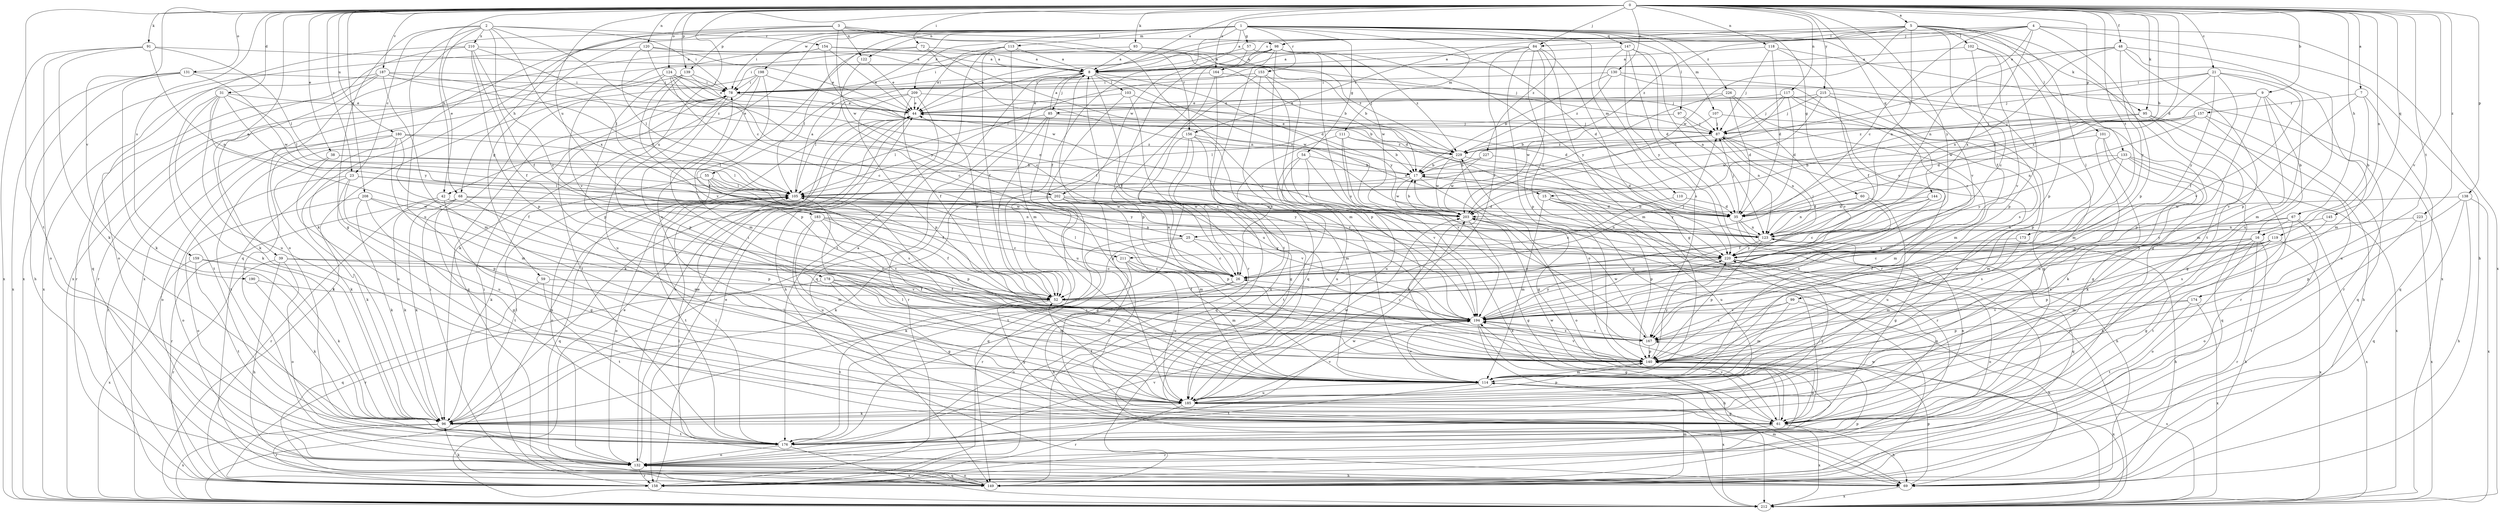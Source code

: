 strict digraph  {
0;
1;
2;
3;
4;
5;
7;
8;
9;
15;
16;
17;
21;
23;
25;
26;
31;
35;
38;
39;
42;
44;
48;
52;
54;
55;
57;
59;
60;
61;
67;
68;
69;
72;
78;
84;
85;
87;
91;
93;
95;
96;
97;
98;
99;
101;
102;
103;
105;
107;
110;
111;
113;
114;
117;
118;
119;
120;
122;
123;
124;
130;
131;
132;
133;
138;
139;
140;
144;
145;
147;
149;
153;
154;
156;
157;
158;
159;
164;
167;
173;
174;
176;
178;
180;
183;
185;
187;
190;
194;
198;
202;
203;
208;
209;
210;
211;
212;
215;
220;
223;
226;
227;
229;
0 -> 5  [label=a];
0 -> 7  [label=a];
0 -> 8  [label=a];
0 -> 9  [label=b];
0 -> 15  [label=b];
0 -> 21  [label=c];
0 -> 23  [label=c];
0 -> 31  [label=d];
0 -> 35  [label=d];
0 -> 38  [label=e];
0 -> 39  [label=e];
0 -> 48  [label=f];
0 -> 67  [label=h];
0 -> 68  [label=h];
0 -> 72  [label=i];
0 -> 84  [label=j];
0 -> 91  [label=k];
0 -> 93  [label=k];
0 -> 95  [label=k];
0 -> 117  [label=n];
0 -> 118  [label=n];
0 -> 119  [label=n];
0 -> 120  [label=n];
0 -> 124  [label=o];
0 -> 130  [label=o];
0 -> 131  [label=o];
0 -> 133  [label=p];
0 -> 138  [label=p];
0 -> 139  [label=p];
0 -> 144  [label=q];
0 -> 145  [label=q];
0 -> 159  [label=s];
0 -> 164  [label=s];
0 -> 173  [label=t];
0 -> 174  [label=t];
0 -> 176  [label=t];
0 -> 178  [label=u];
0 -> 180  [label=u];
0 -> 183  [label=u];
0 -> 187  [label=v];
0 -> 190  [label=v];
0 -> 194  [label=v];
0 -> 208  [label=x];
0 -> 215  [label=y];
0 -> 220  [label=y];
0 -> 223  [label=z];
1 -> 42  [label=e];
1 -> 52  [label=f];
1 -> 54  [label=g];
1 -> 55  [label=g];
1 -> 57  [label=g];
1 -> 59  [label=g];
1 -> 60  [label=g];
1 -> 78  [label=i];
1 -> 95  [label=k];
1 -> 96  [label=k];
1 -> 97  [label=l];
1 -> 107  [label=m];
1 -> 110  [label=m];
1 -> 111  [label=m];
1 -> 113  [label=m];
1 -> 122  [label=n];
1 -> 147  [label=q];
1 -> 149  [label=q];
1 -> 153  [label=r];
1 -> 185  [label=u];
1 -> 194  [label=v];
1 -> 198  [label=w];
1 -> 202  [label=w];
1 -> 209  [label=x];
1 -> 226  [label=z];
1 -> 227  [label=z];
2 -> 23  [label=c];
2 -> 25  [label=c];
2 -> 42  [label=e];
2 -> 52  [label=f];
2 -> 61  [label=g];
2 -> 78  [label=i];
2 -> 154  [label=r];
2 -> 185  [label=u];
2 -> 210  [label=x];
2 -> 211  [label=x];
3 -> 15  [label=b];
3 -> 68  [label=h];
3 -> 98  [label=l];
3 -> 122  [label=n];
3 -> 132  [label=o];
3 -> 139  [label=p];
3 -> 156  [label=r];
3 -> 202  [label=w];
4 -> 25  [label=c];
4 -> 44  [label=e];
4 -> 69  [label=h];
4 -> 84  [label=j];
4 -> 123  [label=n];
4 -> 140  [label=p];
4 -> 211  [label=x];
4 -> 212  [label=x];
4 -> 229  [label=z];
5 -> 8  [label=a];
5 -> 52  [label=f];
5 -> 98  [label=l];
5 -> 99  [label=l];
5 -> 101  [label=l];
5 -> 102  [label=l];
5 -> 123  [label=n];
5 -> 140  [label=p];
5 -> 156  [label=r];
5 -> 164  [label=s];
5 -> 176  [label=t];
5 -> 203  [label=w];
7 -> 16  [label=b];
7 -> 149  [label=q];
7 -> 157  [label=r];
7 -> 194  [label=v];
8 -> 78  [label=i];
8 -> 85  [label=j];
8 -> 103  [label=l];
8 -> 140  [label=p];
8 -> 149  [label=q];
8 -> 167  [label=s];
8 -> 203  [label=w];
8 -> 220  [label=y];
9 -> 16  [label=b];
9 -> 85  [label=j];
9 -> 114  [label=m];
9 -> 140  [label=p];
9 -> 158  [label=r];
9 -> 203  [label=w];
15 -> 35  [label=d];
15 -> 69  [label=h];
15 -> 114  [label=m];
15 -> 140  [label=p];
15 -> 185  [label=u];
16 -> 52  [label=f];
16 -> 69  [label=h];
16 -> 96  [label=k];
16 -> 114  [label=m];
16 -> 132  [label=o];
16 -> 158  [label=r];
16 -> 194  [label=v];
16 -> 220  [label=y];
17 -> 105  [label=l];
17 -> 132  [label=o];
17 -> 203  [label=w];
17 -> 220  [label=y];
21 -> 35  [label=d];
21 -> 52  [label=f];
21 -> 78  [label=i];
21 -> 87  [label=j];
21 -> 114  [label=m];
21 -> 194  [label=v];
21 -> 220  [label=y];
23 -> 96  [label=k];
23 -> 105  [label=l];
23 -> 132  [label=o];
23 -> 140  [label=p];
23 -> 185  [label=u];
23 -> 220  [label=y];
25 -> 26  [label=c];
25 -> 96  [label=k];
25 -> 158  [label=r];
25 -> 220  [label=y];
26 -> 52  [label=f];
26 -> 87  [label=j];
26 -> 105  [label=l];
26 -> 132  [label=o];
31 -> 44  [label=e];
31 -> 96  [label=k];
31 -> 105  [label=l];
31 -> 176  [label=t];
31 -> 185  [label=u];
31 -> 194  [label=v];
31 -> 220  [label=y];
35 -> 61  [label=g];
35 -> 87  [label=j];
35 -> 123  [label=n];
35 -> 149  [label=q];
38 -> 17  [label=b];
38 -> 96  [label=k];
38 -> 105  [label=l];
38 -> 185  [label=u];
39 -> 26  [label=c];
39 -> 69  [label=h];
39 -> 132  [label=o];
39 -> 158  [label=r];
39 -> 194  [label=v];
42 -> 61  [label=g];
42 -> 96  [label=k];
42 -> 158  [label=r];
42 -> 203  [label=w];
44 -> 87  [label=j];
44 -> 96  [label=k];
44 -> 132  [label=o];
44 -> 158  [label=r];
44 -> 212  [label=x];
48 -> 8  [label=a];
48 -> 114  [label=m];
48 -> 123  [label=n];
48 -> 140  [label=p];
48 -> 185  [label=u];
48 -> 220  [label=y];
48 -> 229  [label=z];
52 -> 44  [label=e];
52 -> 61  [label=g];
52 -> 176  [label=t];
52 -> 194  [label=v];
54 -> 17  [label=b];
54 -> 176  [label=t];
54 -> 185  [label=u];
54 -> 194  [label=v];
54 -> 212  [label=x];
55 -> 52  [label=f];
55 -> 96  [label=k];
55 -> 105  [label=l];
55 -> 132  [label=o];
55 -> 167  [label=s];
55 -> 220  [label=y];
57 -> 8  [label=a];
57 -> 158  [label=r];
57 -> 220  [label=y];
57 -> 229  [label=z];
59 -> 52  [label=f];
59 -> 149  [label=q];
59 -> 176  [label=t];
60 -> 35  [label=d];
60 -> 123  [label=n];
60 -> 185  [label=u];
60 -> 194  [label=v];
61 -> 69  [label=h];
61 -> 105  [label=l];
61 -> 123  [label=n];
61 -> 140  [label=p];
61 -> 158  [label=r];
61 -> 194  [label=v];
61 -> 203  [label=w];
61 -> 212  [label=x];
67 -> 123  [label=n];
67 -> 132  [label=o];
67 -> 167  [label=s];
67 -> 176  [label=t];
67 -> 212  [label=x];
67 -> 220  [label=y];
68 -> 96  [label=k];
68 -> 114  [label=m];
68 -> 123  [label=n];
68 -> 158  [label=r];
68 -> 176  [label=t];
68 -> 203  [label=w];
69 -> 105  [label=l];
69 -> 114  [label=m];
69 -> 140  [label=p];
69 -> 212  [label=x];
72 -> 8  [label=a];
72 -> 35  [label=d];
72 -> 105  [label=l];
72 -> 123  [label=n];
72 -> 212  [label=x];
78 -> 44  [label=e];
78 -> 140  [label=p];
78 -> 149  [label=q];
78 -> 176  [label=t];
78 -> 185  [label=u];
84 -> 8  [label=a];
84 -> 52  [label=f];
84 -> 61  [label=g];
84 -> 105  [label=l];
84 -> 114  [label=m];
84 -> 132  [label=o];
84 -> 140  [label=p];
84 -> 149  [label=q];
85 -> 8  [label=a];
85 -> 52  [label=f];
85 -> 87  [label=j];
85 -> 105  [label=l];
85 -> 158  [label=r];
85 -> 185  [label=u];
87 -> 44  [label=e];
87 -> 105  [label=l];
87 -> 114  [label=m];
87 -> 123  [label=n];
87 -> 185  [label=u];
87 -> 229  [label=z];
91 -> 8  [label=a];
91 -> 96  [label=k];
91 -> 105  [label=l];
91 -> 123  [label=n];
91 -> 132  [label=o];
91 -> 212  [label=x];
93 -> 8  [label=a];
93 -> 17  [label=b];
93 -> 78  [label=i];
93 -> 229  [label=z];
95 -> 61  [label=g];
95 -> 69  [label=h];
95 -> 87  [label=j];
95 -> 158  [label=r];
95 -> 203  [label=w];
96 -> 8  [label=a];
96 -> 105  [label=l];
96 -> 158  [label=r];
96 -> 176  [label=t];
96 -> 212  [label=x];
96 -> 220  [label=y];
97 -> 87  [label=j];
97 -> 105  [label=l];
97 -> 123  [label=n];
98 -> 8  [label=a];
98 -> 35  [label=d];
98 -> 44  [label=e];
98 -> 52  [label=f];
98 -> 78  [label=i];
98 -> 114  [label=m];
98 -> 167  [label=s];
98 -> 176  [label=t];
98 -> 203  [label=w];
99 -> 69  [label=h];
99 -> 114  [label=m];
99 -> 167  [label=s];
99 -> 194  [label=v];
101 -> 61  [label=g];
101 -> 96  [label=k];
101 -> 185  [label=u];
101 -> 229  [label=z];
102 -> 8  [label=a];
102 -> 26  [label=c];
102 -> 140  [label=p];
102 -> 194  [label=v];
103 -> 17  [label=b];
103 -> 44  [label=e];
103 -> 61  [label=g];
103 -> 194  [label=v];
105 -> 8  [label=a];
105 -> 35  [label=d];
105 -> 132  [label=o];
105 -> 140  [label=p];
105 -> 149  [label=q];
105 -> 176  [label=t];
105 -> 203  [label=w];
107 -> 17  [label=b];
107 -> 61  [label=g];
107 -> 87  [label=j];
110 -> 26  [label=c];
110 -> 35  [label=d];
111 -> 17  [label=b];
111 -> 26  [label=c];
111 -> 185  [label=u];
111 -> 194  [label=v];
111 -> 229  [label=z];
113 -> 8  [label=a];
113 -> 44  [label=e];
113 -> 52  [label=f];
113 -> 114  [label=m];
113 -> 176  [label=t];
113 -> 194  [label=v];
114 -> 8  [label=a];
114 -> 78  [label=i];
114 -> 176  [label=t];
114 -> 185  [label=u];
114 -> 194  [label=v];
114 -> 212  [label=x];
117 -> 26  [label=c];
117 -> 35  [label=d];
117 -> 44  [label=e];
117 -> 87  [label=j];
117 -> 105  [label=l];
117 -> 167  [label=s];
118 -> 8  [label=a];
118 -> 35  [label=d];
118 -> 52  [label=f];
118 -> 87  [label=j];
118 -> 212  [label=x];
119 -> 26  [label=c];
119 -> 61  [label=g];
119 -> 140  [label=p];
119 -> 167  [label=s];
119 -> 212  [label=x];
119 -> 220  [label=y];
120 -> 8  [label=a];
120 -> 44  [label=e];
120 -> 105  [label=l];
120 -> 212  [label=x];
120 -> 220  [label=y];
122 -> 26  [label=c];
122 -> 44  [label=e];
123 -> 17  [label=b];
123 -> 44  [label=e];
123 -> 69  [label=h];
123 -> 140  [label=p];
123 -> 220  [label=y];
124 -> 26  [label=c];
124 -> 44  [label=e];
124 -> 78  [label=i];
124 -> 123  [label=n];
124 -> 140  [label=p];
124 -> 158  [label=r];
124 -> 229  [label=z];
130 -> 17  [label=b];
130 -> 26  [label=c];
130 -> 61  [label=g];
130 -> 78  [label=i];
130 -> 229  [label=z];
131 -> 69  [label=h];
131 -> 78  [label=i];
131 -> 96  [label=k];
131 -> 203  [label=w];
131 -> 212  [label=x];
132 -> 44  [label=e];
132 -> 69  [label=h];
132 -> 149  [label=q];
132 -> 158  [label=r];
132 -> 203  [label=w];
133 -> 17  [label=b];
133 -> 96  [label=k];
133 -> 114  [label=m];
133 -> 149  [label=q];
133 -> 212  [label=x];
133 -> 220  [label=y];
138 -> 69  [label=h];
138 -> 140  [label=p];
138 -> 149  [label=q];
138 -> 203  [label=w];
138 -> 212  [label=x];
139 -> 26  [label=c];
139 -> 52  [label=f];
139 -> 78  [label=i];
139 -> 132  [label=o];
139 -> 194  [label=v];
140 -> 114  [label=m];
140 -> 194  [label=v];
140 -> 212  [label=x];
140 -> 220  [label=y];
144 -> 26  [label=c];
144 -> 35  [label=d];
144 -> 52  [label=f];
144 -> 167  [label=s];
145 -> 123  [label=n];
145 -> 167  [label=s];
147 -> 8  [label=a];
147 -> 35  [label=d];
147 -> 123  [label=n];
147 -> 158  [label=r];
147 -> 167  [label=s];
147 -> 220  [label=y];
149 -> 78  [label=i];
149 -> 96  [label=k];
149 -> 114  [label=m];
149 -> 132  [label=o];
153 -> 52  [label=f];
153 -> 78  [label=i];
153 -> 140  [label=p];
153 -> 149  [label=q];
153 -> 194  [label=v];
154 -> 8  [label=a];
154 -> 44  [label=e];
154 -> 87  [label=j];
154 -> 194  [label=v];
154 -> 203  [label=w];
154 -> 212  [label=x];
156 -> 26  [label=c];
156 -> 61  [label=g];
156 -> 114  [label=m];
156 -> 149  [label=q];
156 -> 194  [label=v];
156 -> 229  [label=z];
157 -> 35  [label=d];
157 -> 87  [label=j];
157 -> 123  [label=n];
157 -> 149  [label=q];
157 -> 185  [label=u];
157 -> 229  [label=z];
158 -> 44  [label=e];
158 -> 78  [label=i];
158 -> 140  [label=p];
159 -> 26  [label=c];
159 -> 96  [label=k];
159 -> 176  [label=t];
159 -> 212  [label=x];
164 -> 78  [label=i];
164 -> 87  [label=j];
164 -> 185  [label=u];
164 -> 212  [label=x];
167 -> 140  [label=p];
167 -> 194  [label=v];
167 -> 203  [label=w];
173 -> 114  [label=m];
173 -> 220  [label=y];
174 -> 140  [label=p];
174 -> 176  [label=t];
174 -> 194  [label=v];
174 -> 212  [label=x];
176 -> 105  [label=l];
176 -> 132  [label=o];
176 -> 194  [label=v];
176 -> 212  [label=x];
178 -> 52  [label=f];
178 -> 61  [label=g];
178 -> 114  [label=m];
178 -> 140  [label=p];
178 -> 158  [label=r];
178 -> 167  [label=s];
180 -> 52  [label=f];
180 -> 105  [label=l];
180 -> 114  [label=m];
180 -> 132  [label=o];
180 -> 158  [label=r];
180 -> 176  [label=t];
180 -> 229  [label=z];
183 -> 26  [label=c];
183 -> 52  [label=f];
183 -> 114  [label=m];
183 -> 123  [label=n];
183 -> 185  [label=u];
183 -> 194  [label=v];
185 -> 17  [label=b];
185 -> 52  [label=f];
185 -> 61  [label=g];
185 -> 96  [label=k];
185 -> 105  [label=l];
185 -> 140  [label=p];
185 -> 158  [label=r];
185 -> 194  [label=v];
185 -> 203  [label=w];
187 -> 35  [label=d];
187 -> 78  [label=i];
187 -> 96  [label=k];
187 -> 114  [label=m];
187 -> 158  [label=r];
187 -> 212  [label=x];
187 -> 229  [label=z];
190 -> 52  [label=f];
190 -> 96  [label=k];
194 -> 26  [label=c];
194 -> 61  [label=g];
194 -> 69  [label=h];
194 -> 167  [label=s];
194 -> 220  [label=y];
198 -> 35  [label=d];
198 -> 78  [label=i];
198 -> 96  [label=k];
198 -> 114  [label=m];
198 -> 140  [label=p];
198 -> 212  [label=x];
202 -> 61  [label=g];
202 -> 96  [label=k];
202 -> 114  [label=m];
202 -> 140  [label=p];
202 -> 149  [label=q];
202 -> 176  [label=t];
202 -> 194  [label=v];
202 -> 203  [label=w];
203 -> 17  [label=b];
203 -> 61  [label=g];
203 -> 123  [label=n];
208 -> 61  [label=g];
208 -> 96  [label=k];
208 -> 132  [label=o];
208 -> 140  [label=p];
208 -> 203  [label=w];
209 -> 35  [label=d];
209 -> 44  [label=e];
209 -> 52  [label=f];
209 -> 69  [label=h];
209 -> 105  [label=l];
209 -> 140  [label=p];
210 -> 8  [label=a];
210 -> 26  [label=c];
210 -> 52  [label=f];
210 -> 105  [label=l];
210 -> 132  [label=o];
210 -> 140  [label=p];
210 -> 149  [label=q];
211 -> 26  [label=c];
211 -> 69  [label=h];
211 -> 114  [label=m];
211 -> 185  [label=u];
212 -> 44  [label=e];
212 -> 167  [label=s];
212 -> 203  [label=w];
212 -> 229  [label=z];
215 -> 44  [label=e];
215 -> 87  [label=j];
215 -> 105  [label=l];
215 -> 114  [label=m];
215 -> 140  [label=p];
220 -> 26  [label=c];
220 -> 61  [label=g];
220 -> 87  [label=j];
220 -> 132  [label=o];
223 -> 123  [label=n];
223 -> 176  [label=t];
223 -> 212  [label=x];
226 -> 35  [label=d];
226 -> 44  [label=e];
226 -> 114  [label=m];
226 -> 194  [label=v];
226 -> 203  [label=w];
227 -> 17  [label=b];
227 -> 158  [label=r];
227 -> 203  [label=w];
229 -> 17  [label=b];
229 -> 35  [label=d];
229 -> 61  [label=g];
229 -> 203  [label=w];
}
